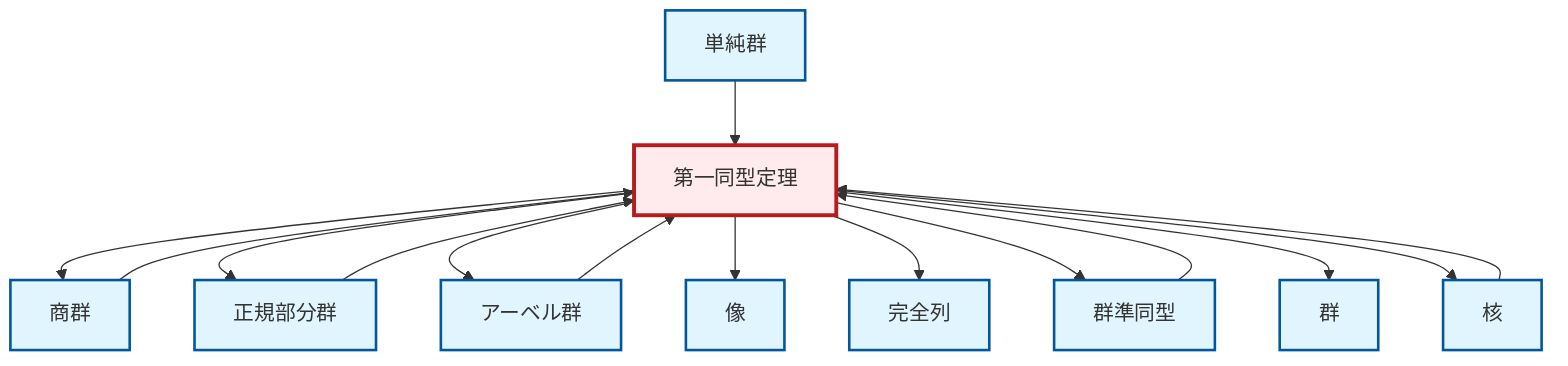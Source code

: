 graph TD
    classDef definition fill:#e1f5fe,stroke:#01579b,stroke-width:2px
    classDef theorem fill:#f3e5f5,stroke:#4a148c,stroke-width:2px
    classDef axiom fill:#fff3e0,stroke:#e65100,stroke-width:2px
    classDef example fill:#e8f5e9,stroke:#1b5e20,stroke-width:2px
    classDef current fill:#ffebee,stroke:#b71c1c,stroke-width:3px
    def-simple-group["単純群"]:::definition
    def-kernel["核"]:::definition
    def-homomorphism["群準同型"]:::definition
    def-abelian-group["アーベル群"]:::definition
    def-image["像"]:::definition
    def-normal-subgroup["正規部分群"]:::definition
    thm-first-isomorphism["第一同型定理"]:::theorem
    def-quotient-group["商群"]:::definition
    def-group["群"]:::definition
    def-exact-sequence["完全列"]:::definition
    thm-first-isomorphism --> def-quotient-group
    def-quotient-group --> thm-first-isomorphism
    thm-first-isomorphism --> def-normal-subgroup
    def-homomorphism --> thm-first-isomorphism
    def-abelian-group --> thm-first-isomorphism
    thm-first-isomorphism --> def-abelian-group
    thm-first-isomorphism --> def-image
    def-simple-group --> thm-first-isomorphism
    thm-first-isomorphism --> def-exact-sequence
    def-kernel --> thm-first-isomorphism
    thm-first-isomorphism --> def-homomorphism
    thm-first-isomorphism --> def-group
    thm-first-isomorphism --> def-kernel
    def-normal-subgroup --> thm-first-isomorphism
    class thm-first-isomorphism current